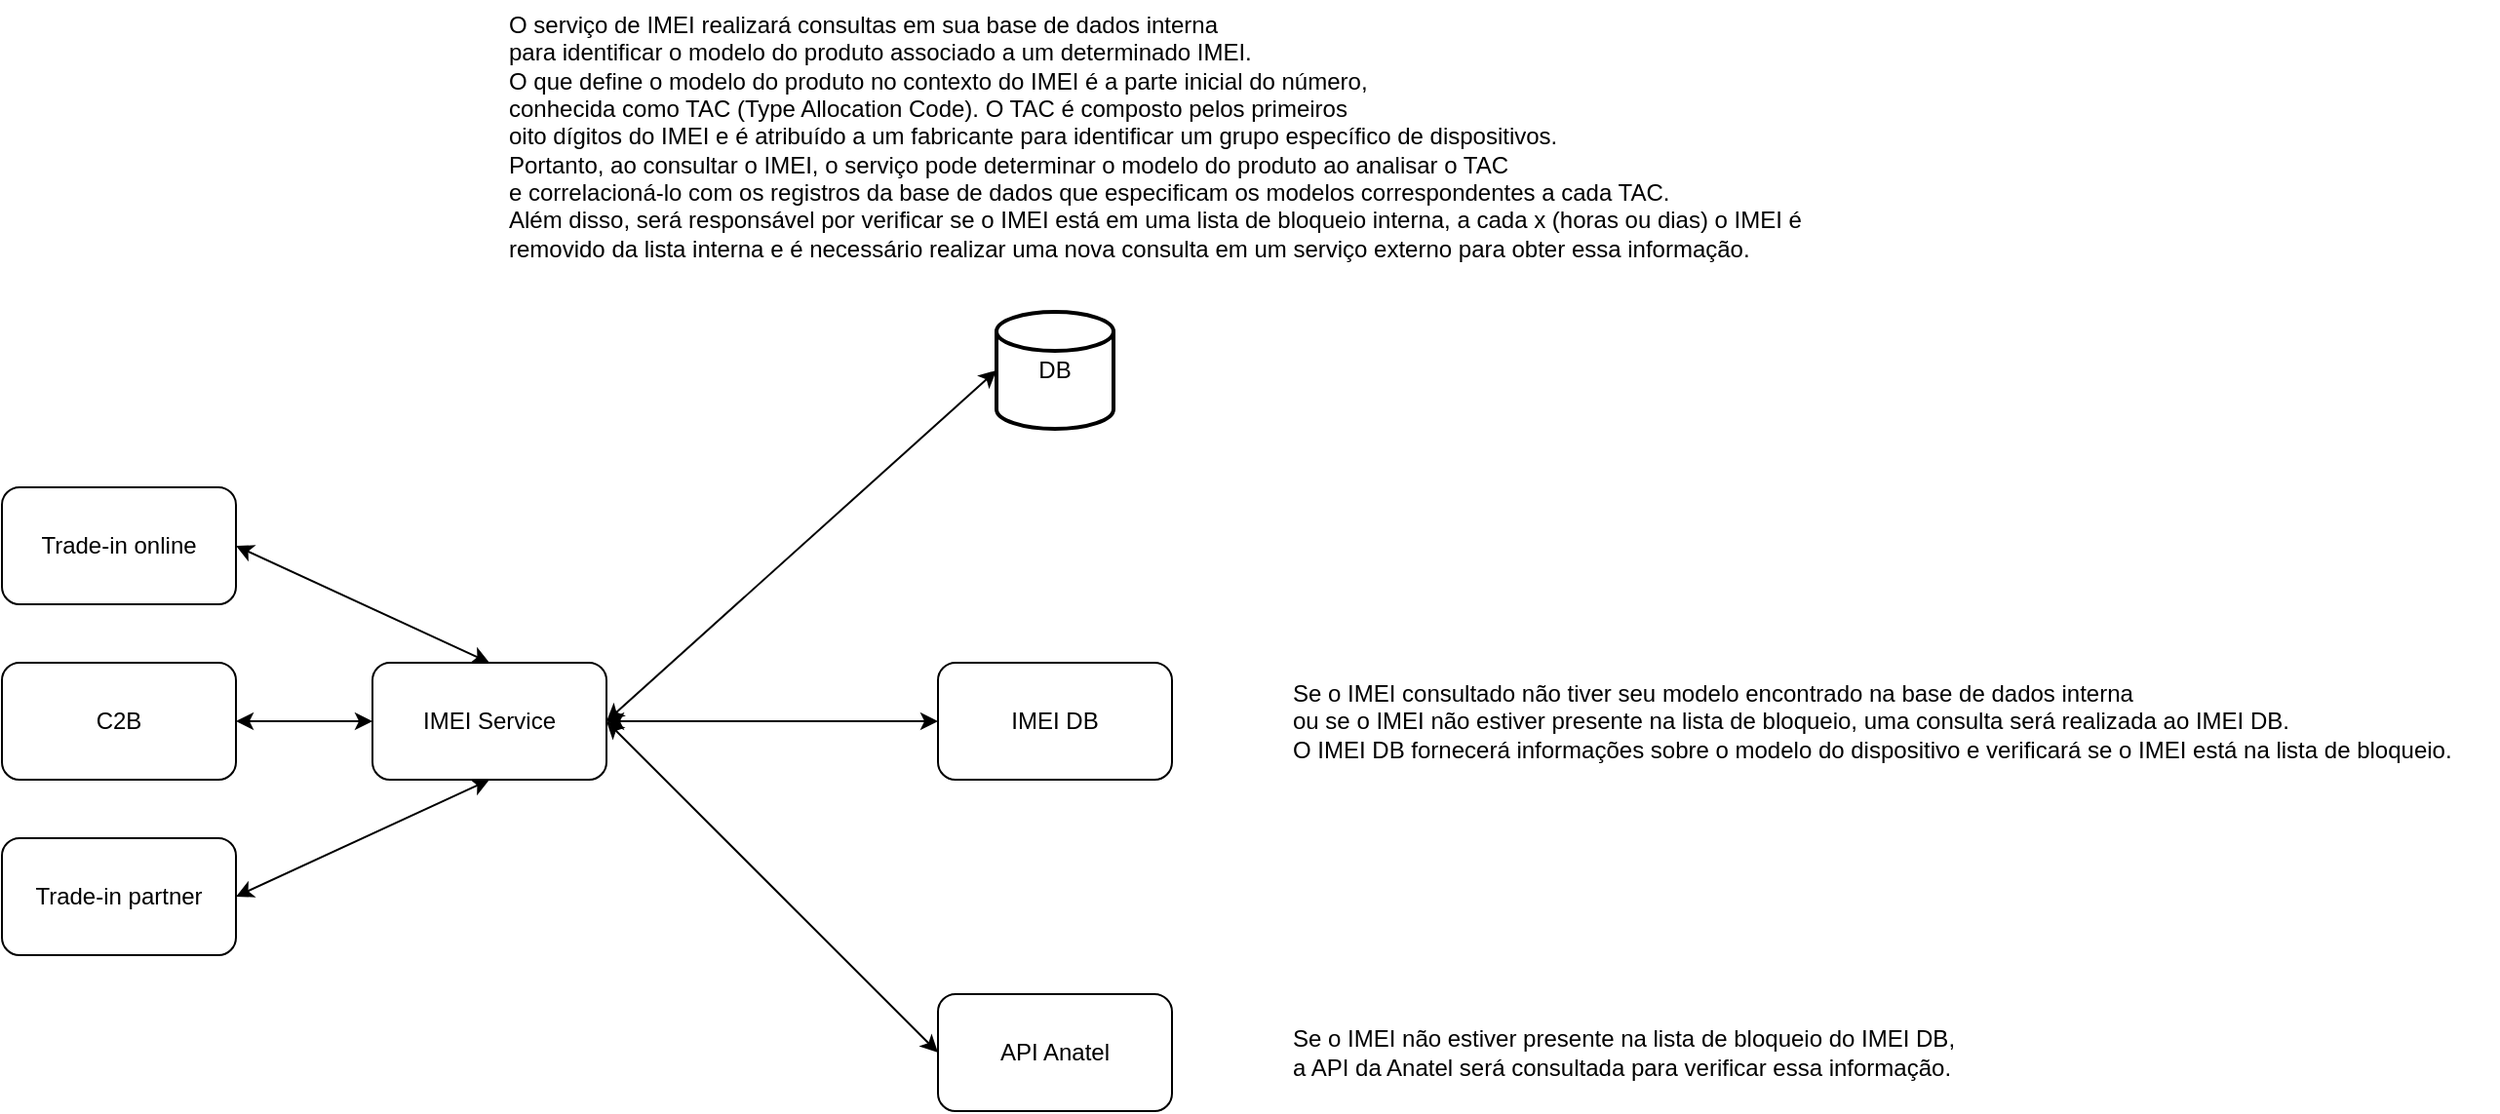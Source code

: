 <mxfile version="24.6.4" type="github">
  <diagram name="Página-1" id="6TApbZy9F-b35aKkab9U">
    <mxGraphModel dx="1313" dy="653" grid="1" gridSize="10" guides="1" tooltips="1" connect="1" arrows="1" fold="1" page="1" pageScale="1" pageWidth="827" pageHeight="1169" math="0" shadow="0">
      <root>
        <mxCell id="0" />
        <mxCell id="1" parent="0" />
        <mxCell id="rr4Fh6CPBpk309nn_eOY-1" value="C2B" style="rounded=1;whiteSpace=wrap;html=1;" vertex="1" parent="1">
          <mxGeometry x="20" y="410" width="120" height="60" as="geometry" />
        </mxCell>
        <mxCell id="rr4Fh6CPBpk309nn_eOY-2" value="Trade-in online" style="rounded=1;whiteSpace=wrap;html=1;" vertex="1" parent="1">
          <mxGeometry x="20" y="320" width="120" height="60" as="geometry" />
        </mxCell>
        <mxCell id="rr4Fh6CPBpk309nn_eOY-3" value="Trade-in partner" style="rounded=1;whiteSpace=wrap;html=1;" vertex="1" parent="1">
          <mxGeometry x="20" y="500" width="120" height="60" as="geometry" />
        </mxCell>
        <mxCell id="rr4Fh6CPBpk309nn_eOY-4" value="IMEI Service" style="rounded=1;whiteSpace=wrap;html=1;" vertex="1" parent="1">
          <mxGeometry x="210" y="410" width="120" height="60" as="geometry" />
        </mxCell>
        <mxCell id="rr4Fh6CPBpk309nn_eOY-12" value="" style="group" vertex="1" connectable="0" parent="1">
          <mxGeometry x="480" y="190" width="160" height="100" as="geometry" />
        </mxCell>
        <mxCell id="rr4Fh6CPBpk309nn_eOY-9" value="DB" style="strokeWidth=2;html=1;shape=mxgraph.flowchart.database;whiteSpace=wrap;" vertex="1" parent="rr4Fh6CPBpk309nn_eOY-12">
          <mxGeometry x="50" y="40" width="60" height="60" as="geometry" />
        </mxCell>
        <mxCell id="rr4Fh6CPBpk309nn_eOY-13" value="IMEI DB" style="rounded=1;whiteSpace=wrap;html=1;" vertex="1" parent="1">
          <mxGeometry x="500" y="410" width="120" height="60" as="geometry" />
        </mxCell>
        <mxCell id="rr4Fh6CPBpk309nn_eOY-14" value="API Anatel" style="rounded=1;whiteSpace=wrap;html=1;" vertex="1" parent="1">
          <mxGeometry x="500" y="580" width="120" height="60" as="geometry" />
        </mxCell>
        <mxCell id="rr4Fh6CPBpk309nn_eOY-15" value="" style="endArrow=classic;startArrow=classic;html=1;rounded=0;entryX=0;entryY=0.5;entryDx=0;entryDy=0;entryPerimeter=0;exitX=1;exitY=0.5;exitDx=0;exitDy=0;" edge="1" parent="1" source="rr4Fh6CPBpk309nn_eOY-4" target="rr4Fh6CPBpk309nn_eOY-9">
          <mxGeometry width="50" height="50" relative="1" as="geometry">
            <mxPoint x="340" y="439.76" as="sourcePoint" />
            <mxPoint x="400" y="439.76" as="targetPoint" />
          </mxGeometry>
        </mxCell>
        <mxCell id="rr4Fh6CPBpk309nn_eOY-16" value="" style="endArrow=classic;startArrow=classic;html=1;rounded=0;entryX=0;entryY=0.5;entryDx=0;entryDy=0;exitX=1;exitY=0.5;exitDx=0;exitDy=0;" edge="1" parent="1" source="rr4Fh6CPBpk309nn_eOY-1" target="rr4Fh6CPBpk309nn_eOY-4">
          <mxGeometry width="50" height="50" relative="1" as="geometry">
            <mxPoint x="110" y="480" as="sourcePoint" />
            <mxPoint x="210" y="480" as="targetPoint" />
          </mxGeometry>
        </mxCell>
        <mxCell id="rr4Fh6CPBpk309nn_eOY-17" value="" style="endArrow=classic;startArrow=classic;html=1;rounded=0;entryX=0.5;entryY=1;entryDx=0;entryDy=0;exitX=1;exitY=0.5;exitDx=0;exitDy=0;" edge="1" parent="1" source="rr4Fh6CPBpk309nn_eOY-3" target="rr4Fh6CPBpk309nn_eOY-4">
          <mxGeometry width="50" height="50" relative="1" as="geometry">
            <mxPoint x="200" y="550" as="sourcePoint" />
            <mxPoint x="300" y="550" as="targetPoint" />
          </mxGeometry>
        </mxCell>
        <mxCell id="rr4Fh6CPBpk309nn_eOY-18" value="" style="endArrow=classic;startArrow=classic;html=1;rounded=0;entryX=0.5;entryY=0;entryDx=0;entryDy=0;exitX=1;exitY=0.5;exitDx=0;exitDy=0;" edge="1" parent="1" source="rr4Fh6CPBpk309nn_eOY-2" target="rr4Fh6CPBpk309nn_eOY-4">
          <mxGeometry width="50" height="50" relative="1" as="geometry">
            <mxPoint x="170" y="349.58" as="sourcePoint" />
            <mxPoint x="270" y="349.58" as="targetPoint" />
          </mxGeometry>
        </mxCell>
        <mxCell id="rr4Fh6CPBpk309nn_eOY-21" value="" style="endArrow=classic;startArrow=classic;html=1;rounded=0;entryX=0;entryY=0.5;entryDx=0;entryDy=0;exitX=1;exitY=0.5;exitDx=0;exitDy=0;" edge="1" parent="1" source="rr4Fh6CPBpk309nn_eOY-4" target="rr4Fh6CPBpk309nn_eOY-13">
          <mxGeometry width="50" height="50" relative="1" as="geometry">
            <mxPoint x="340" y="450" as="sourcePoint" />
            <mxPoint x="440" y="330" as="targetPoint" />
          </mxGeometry>
        </mxCell>
        <mxCell id="rr4Fh6CPBpk309nn_eOY-22" value="" style="endArrow=classic;startArrow=classic;html=1;rounded=0;entryX=0;entryY=0.5;entryDx=0;entryDy=0;exitX=1;exitY=0.5;exitDx=0;exitDy=0;" edge="1" parent="1" source="rr4Fh6CPBpk309nn_eOY-4" target="rr4Fh6CPBpk309nn_eOY-14">
          <mxGeometry width="50" height="50" relative="1" as="geometry">
            <mxPoint x="330" y="500" as="sourcePoint" />
            <mxPoint x="414" y="500" as="targetPoint" />
          </mxGeometry>
        </mxCell>
        <mxCell id="rr4Fh6CPBpk309nn_eOY-23" value="O serviço de IMEI realizará consultas em sua base de dados interna&lt;div&gt;para identificar o modelo do produto associado a um determinado IMEI.&amp;nbsp;&lt;/div&gt;&lt;div&gt;O que define o modelo do produto no contexto do IMEI é a parte inicial do número,&amp;nbsp;&lt;/div&gt;&lt;div&gt;conhecida como TAC (Type Allocation Code). O TAC é composto pelos primeiros&amp;nbsp;&lt;/div&gt;&lt;div&gt;oito dígitos do IMEI e é atribuído a um fabricante para identificar um grupo específico de dispositivos.&amp;nbsp;&lt;/div&gt;&lt;div&gt;Portanto, ao consultar o IMEI, o serviço pode determinar o modelo do produto ao analisar o TAC&amp;nbsp;&lt;/div&gt;&lt;div&gt;&lt;span style=&quot;background-color: initial;&quot;&gt;e correlacioná-lo com os registros da base de dados que especificam os modelos correspondentes a cada TAC.&amp;nbsp;&lt;/span&gt;&lt;/div&gt;&lt;div&gt;&lt;span style=&quot;background-color: initial;&quot;&gt;Além disso, será responsável por verificar se o IMEI está em uma lista de bloqueio interna, a cada x (horas ou dias) o IMEI é&lt;/span&gt;&lt;/div&gt;&lt;div&gt;&lt;span style=&quot;background-color: initial;&quot;&gt;removido da lista interna e é necessário realizar uma nova consulta em um serviço externo para obter essa informação.&lt;/span&gt;&lt;/div&gt;" style="text;html=1;align=left;verticalAlign=middle;resizable=0;points=[];autosize=1;strokeColor=none;fillColor=none;fontSize=12;strokeWidth=1;spacingTop=0;spacing=0;" vertex="1" parent="1">
          <mxGeometry x="280" y="70" width="680" height="140" as="geometry" />
        </mxCell>
        <mxCell id="rr4Fh6CPBpk309nn_eOY-25" value="Se o IMEI consultado não tiver seu modelo encontrado na base de dados interna&amp;nbsp;&lt;div&gt;ou se o IMEI não estiver presente na lista de bloqueio,&amp;nbsp;&lt;span style=&quot;background-color: initial;&quot;&gt;uma consulta será realizada ao IMEI DB.&amp;nbsp;&lt;/span&gt;&lt;/div&gt;&lt;div&gt;&lt;span style=&quot;background-color: initial;&quot;&gt;O IMEI DB fornecerá informações sobre o modelo do dispositivo e verificará se o IMEI está na lista de bloqueio.&lt;/span&gt;&lt;/div&gt;" style="text;html=1;align=left;verticalAlign=middle;resizable=0;points=[];autosize=1;strokeColor=none;fillColor=none;" vertex="1" parent="1">
          <mxGeometry x="680" y="410" width="620" height="60" as="geometry" />
        </mxCell>
        <mxCell id="rr4Fh6CPBpk309nn_eOY-26" value="Se o IMEI não estiver presente na lista de bloqueio do IMEI DB,&amp;nbsp;&lt;div&gt;a API da Anatel será consultada para verificar essa informação.&lt;/div&gt;" style="text;html=1;align=left;verticalAlign=middle;resizable=0;points=[];autosize=1;strokeColor=none;fillColor=none;" vertex="1" parent="1">
          <mxGeometry x="680" y="590" width="370" height="40" as="geometry" />
        </mxCell>
      </root>
    </mxGraphModel>
  </diagram>
</mxfile>
